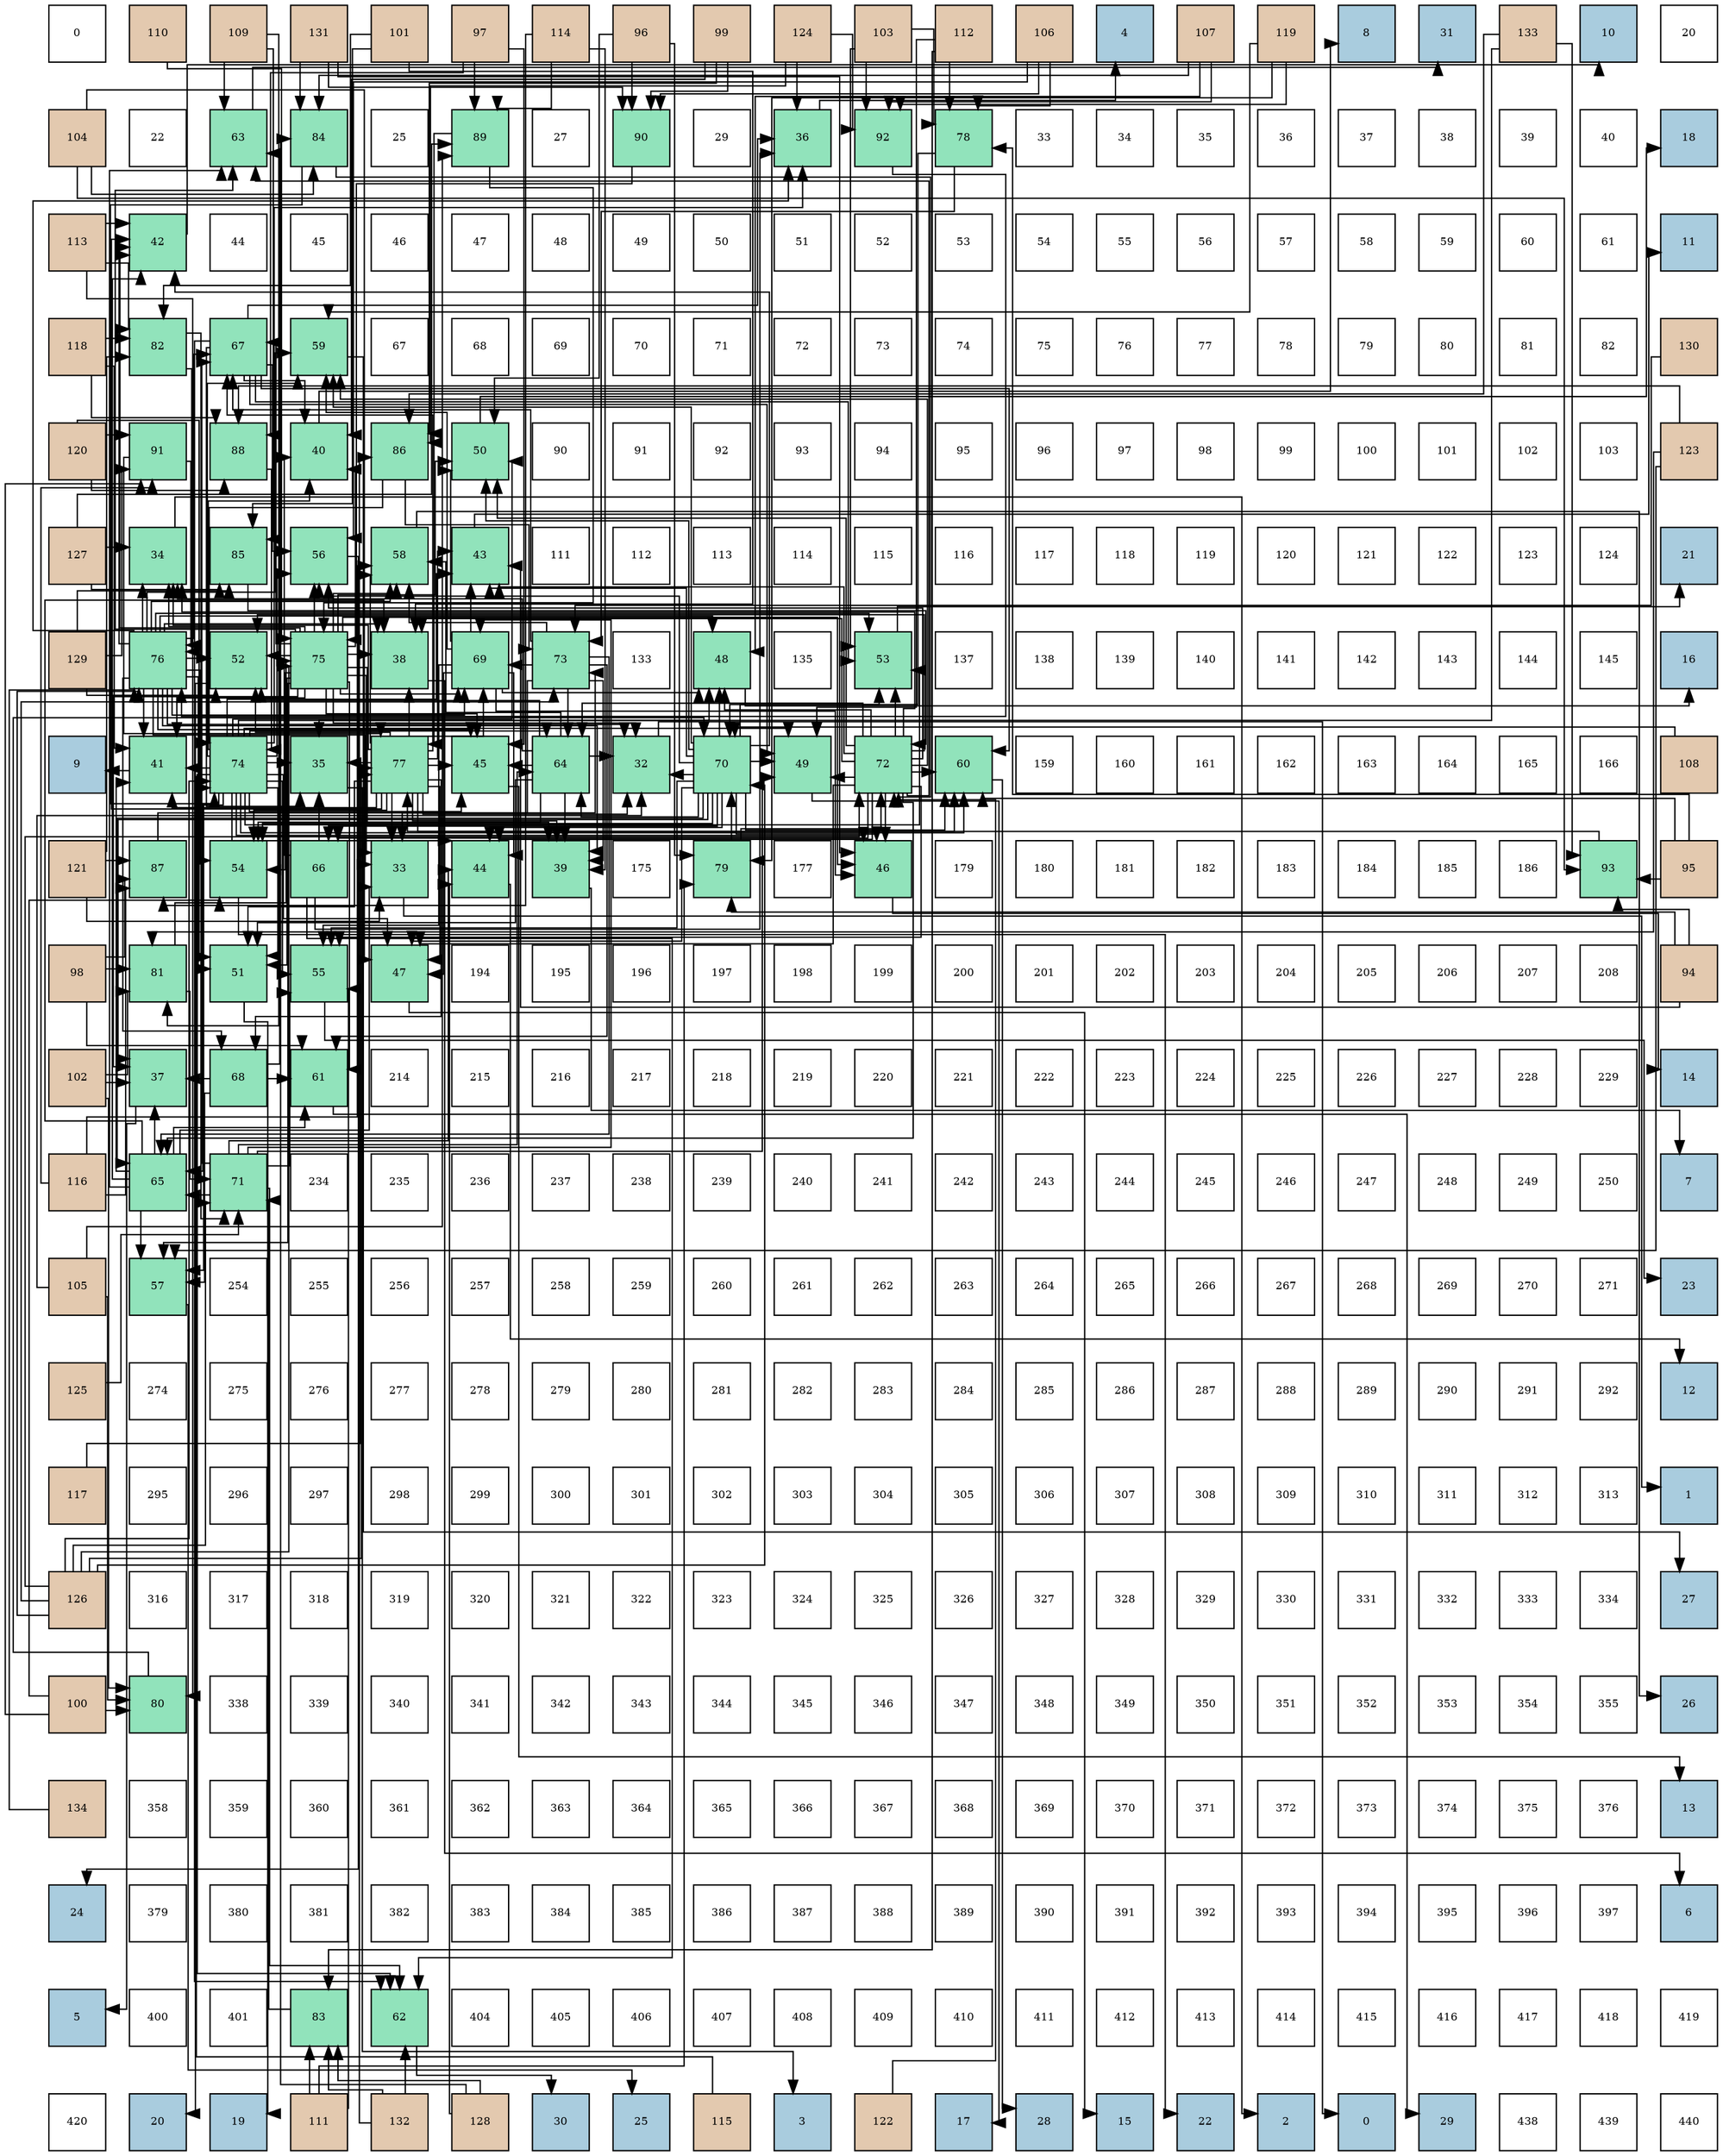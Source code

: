 digraph layout{
 rankdir=TB;
 splines=ortho;
 node [style=filled shape=square fixedsize=true width=0.6];
0[label="0", fontsize=8, fillcolor="#ffffff"];
1[label="110", fontsize=8, fillcolor="#e3c9af"];
2[label="109", fontsize=8, fillcolor="#e3c9af"];
3[label="131", fontsize=8, fillcolor="#e3c9af"];
4[label="101", fontsize=8, fillcolor="#e3c9af"];
5[label="97", fontsize=8, fillcolor="#e3c9af"];
6[label="114", fontsize=8, fillcolor="#e3c9af"];
7[label="96", fontsize=8, fillcolor="#e3c9af"];
8[label="99", fontsize=8, fillcolor="#e3c9af"];
9[label="124", fontsize=8, fillcolor="#e3c9af"];
10[label="103", fontsize=8, fillcolor="#e3c9af"];
11[label="112", fontsize=8, fillcolor="#e3c9af"];
12[label="106", fontsize=8, fillcolor="#e3c9af"];
13[label="4", fontsize=8, fillcolor="#a9ccde"];
14[label="107", fontsize=8, fillcolor="#e3c9af"];
15[label="119", fontsize=8, fillcolor="#e3c9af"];
16[label="8", fontsize=8, fillcolor="#a9ccde"];
17[label="31", fontsize=8, fillcolor="#a9ccde"];
18[label="133", fontsize=8, fillcolor="#e3c9af"];
19[label="10", fontsize=8, fillcolor="#a9ccde"];
20[label="20", fontsize=8, fillcolor="#ffffff"];
21[label="104", fontsize=8, fillcolor="#e3c9af"];
22[label="22", fontsize=8, fillcolor="#ffffff"];
23[label="63", fontsize=8, fillcolor="#91e3bb"];
24[label="84", fontsize=8, fillcolor="#91e3bb"];
25[label="25", fontsize=8, fillcolor="#ffffff"];
26[label="89", fontsize=8, fillcolor="#91e3bb"];
27[label="27", fontsize=8, fillcolor="#ffffff"];
28[label="90", fontsize=8, fillcolor="#91e3bb"];
29[label="29", fontsize=8, fillcolor="#ffffff"];
30[label="36", fontsize=8, fillcolor="#91e3bb"];
31[label="92", fontsize=8, fillcolor="#91e3bb"];
32[label="78", fontsize=8, fillcolor="#91e3bb"];
33[label="33", fontsize=8, fillcolor="#ffffff"];
34[label="34", fontsize=8, fillcolor="#ffffff"];
35[label="35", fontsize=8, fillcolor="#ffffff"];
36[label="36", fontsize=8, fillcolor="#ffffff"];
37[label="37", fontsize=8, fillcolor="#ffffff"];
38[label="38", fontsize=8, fillcolor="#ffffff"];
39[label="39", fontsize=8, fillcolor="#ffffff"];
40[label="40", fontsize=8, fillcolor="#ffffff"];
41[label="18", fontsize=8, fillcolor="#a9ccde"];
42[label="113", fontsize=8, fillcolor="#e3c9af"];
43[label="42", fontsize=8, fillcolor="#91e3bb"];
44[label="44", fontsize=8, fillcolor="#ffffff"];
45[label="45", fontsize=8, fillcolor="#ffffff"];
46[label="46", fontsize=8, fillcolor="#ffffff"];
47[label="47", fontsize=8, fillcolor="#ffffff"];
48[label="48", fontsize=8, fillcolor="#ffffff"];
49[label="49", fontsize=8, fillcolor="#ffffff"];
50[label="50", fontsize=8, fillcolor="#ffffff"];
51[label="51", fontsize=8, fillcolor="#ffffff"];
52[label="52", fontsize=8, fillcolor="#ffffff"];
53[label="53", fontsize=8, fillcolor="#ffffff"];
54[label="54", fontsize=8, fillcolor="#ffffff"];
55[label="55", fontsize=8, fillcolor="#ffffff"];
56[label="56", fontsize=8, fillcolor="#ffffff"];
57[label="57", fontsize=8, fillcolor="#ffffff"];
58[label="58", fontsize=8, fillcolor="#ffffff"];
59[label="59", fontsize=8, fillcolor="#ffffff"];
60[label="60", fontsize=8, fillcolor="#ffffff"];
61[label="61", fontsize=8, fillcolor="#ffffff"];
62[label="11", fontsize=8, fillcolor="#a9ccde"];
63[label="118", fontsize=8, fillcolor="#e3c9af"];
64[label="82", fontsize=8, fillcolor="#91e3bb"];
65[label="67", fontsize=8, fillcolor="#91e3bb"];
66[label="59", fontsize=8, fillcolor="#91e3bb"];
67[label="67", fontsize=8, fillcolor="#ffffff"];
68[label="68", fontsize=8, fillcolor="#ffffff"];
69[label="69", fontsize=8, fillcolor="#ffffff"];
70[label="70", fontsize=8, fillcolor="#ffffff"];
71[label="71", fontsize=8, fillcolor="#ffffff"];
72[label="72", fontsize=8, fillcolor="#ffffff"];
73[label="73", fontsize=8, fillcolor="#ffffff"];
74[label="74", fontsize=8, fillcolor="#ffffff"];
75[label="75", fontsize=8, fillcolor="#ffffff"];
76[label="76", fontsize=8, fillcolor="#ffffff"];
77[label="77", fontsize=8, fillcolor="#ffffff"];
78[label="78", fontsize=8, fillcolor="#ffffff"];
79[label="79", fontsize=8, fillcolor="#ffffff"];
80[label="80", fontsize=8, fillcolor="#ffffff"];
81[label="81", fontsize=8, fillcolor="#ffffff"];
82[label="82", fontsize=8, fillcolor="#ffffff"];
83[label="130", fontsize=8, fillcolor="#e3c9af"];
84[label="120", fontsize=8, fillcolor="#e3c9af"];
85[label="91", fontsize=8, fillcolor="#91e3bb"];
86[label="88", fontsize=8, fillcolor="#91e3bb"];
87[label="40", fontsize=8, fillcolor="#91e3bb"];
88[label="86", fontsize=8, fillcolor="#91e3bb"];
89[label="50", fontsize=8, fillcolor="#91e3bb"];
90[label="90", fontsize=8, fillcolor="#ffffff"];
91[label="91", fontsize=8, fillcolor="#ffffff"];
92[label="92", fontsize=8, fillcolor="#ffffff"];
93[label="93", fontsize=8, fillcolor="#ffffff"];
94[label="94", fontsize=8, fillcolor="#ffffff"];
95[label="95", fontsize=8, fillcolor="#ffffff"];
96[label="96", fontsize=8, fillcolor="#ffffff"];
97[label="97", fontsize=8, fillcolor="#ffffff"];
98[label="98", fontsize=8, fillcolor="#ffffff"];
99[label="99", fontsize=8, fillcolor="#ffffff"];
100[label="100", fontsize=8, fillcolor="#ffffff"];
101[label="101", fontsize=8, fillcolor="#ffffff"];
102[label="102", fontsize=8, fillcolor="#ffffff"];
103[label="103", fontsize=8, fillcolor="#ffffff"];
104[label="123", fontsize=8, fillcolor="#e3c9af"];
105[label="127", fontsize=8, fillcolor="#e3c9af"];
106[label="34", fontsize=8, fillcolor="#91e3bb"];
107[label="85", fontsize=8, fillcolor="#91e3bb"];
108[label="56", fontsize=8, fillcolor="#91e3bb"];
109[label="58", fontsize=8, fillcolor="#91e3bb"];
110[label="43", fontsize=8, fillcolor="#91e3bb"];
111[label="111", fontsize=8, fillcolor="#ffffff"];
112[label="112", fontsize=8, fillcolor="#ffffff"];
113[label="113", fontsize=8, fillcolor="#ffffff"];
114[label="114", fontsize=8, fillcolor="#ffffff"];
115[label="115", fontsize=8, fillcolor="#ffffff"];
116[label="116", fontsize=8, fillcolor="#ffffff"];
117[label="117", fontsize=8, fillcolor="#ffffff"];
118[label="118", fontsize=8, fillcolor="#ffffff"];
119[label="119", fontsize=8, fillcolor="#ffffff"];
120[label="120", fontsize=8, fillcolor="#ffffff"];
121[label="121", fontsize=8, fillcolor="#ffffff"];
122[label="122", fontsize=8, fillcolor="#ffffff"];
123[label="123", fontsize=8, fillcolor="#ffffff"];
124[label="124", fontsize=8, fillcolor="#ffffff"];
125[label="21", fontsize=8, fillcolor="#a9ccde"];
126[label="129", fontsize=8, fillcolor="#e3c9af"];
127[label="76", fontsize=8, fillcolor="#91e3bb"];
128[label="52", fontsize=8, fillcolor="#91e3bb"];
129[label="75", fontsize=8, fillcolor="#91e3bb"];
130[label="38", fontsize=8, fillcolor="#91e3bb"];
131[label="69", fontsize=8, fillcolor="#91e3bb"];
132[label="73", fontsize=8, fillcolor="#91e3bb"];
133[label="133", fontsize=8, fillcolor="#ffffff"];
134[label="48", fontsize=8, fillcolor="#91e3bb"];
135[label="135", fontsize=8, fillcolor="#ffffff"];
136[label="53", fontsize=8, fillcolor="#91e3bb"];
137[label="137", fontsize=8, fillcolor="#ffffff"];
138[label="138", fontsize=8, fillcolor="#ffffff"];
139[label="139", fontsize=8, fillcolor="#ffffff"];
140[label="140", fontsize=8, fillcolor="#ffffff"];
141[label="141", fontsize=8, fillcolor="#ffffff"];
142[label="142", fontsize=8, fillcolor="#ffffff"];
143[label="143", fontsize=8, fillcolor="#ffffff"];
144[label="144", fontsize=8, fillcolor="#ffffff"];
145[label="145", fontsize=8, fillcolor="#ffffff"];
146[label="16", fontsize=8, fillcolor="#a9ccde"];
147[label="9", fontsize=8, fillcolor="#a9ccde"];
148[label="41", fontsize=8, fillcolor="#91e3bb"];
149[label="74", fontsize=8, fillcolor="#91e3bb"];
150[label="35", fontsize=8, fillcolor="#91e3bb"];
151[label="77", fontsize=8, fillcolor="#91e3bb"];
152[label="45", fontsize=8, fillcolor="#91e3bb"];
153[label="64", fontsize=8, fillcolor="#91e3bb"];
154[label="32", fontsize=8, fillcolor="#91e3bb"];
155[label="70", fontsize=8, fillcolor="#91e3bb"];
156[label="49", fontsize=8, fillcolor="#91e3bb"];
157[label="72", fontsize=8, fillcolor="#91e3bb"];
158[label="60", fontsize=8, fillcolor="#91e3bb"];
159[label="159", fontsize=8, fillcolor="#ffffff"];
160[label="160", fontsize=8, fillcolor="#ffffff"];
161[label="161", fontsize=8, fillcolor="#ffffff"];
162[label="162", fontsize=8, fillcolor="#ffffff"];
163[label="163", fontsize=8, fillcolor="#ffffff"];
164[label="164", fontsize=8, fillcolor="#ffffff"];
165[label="165", fontsize=8, fillcolor="#ffffff"];
166[label="166", fontsize=8, fillcolor="#ffffff"];
167[label="108", fontsize=8, fillcolor="#e3c9af"];
168[label="121", fontsize=8, fillcolor="#e3c9af"];
169[label="87", fontsize=8, fillcolor="#91e3bb"];
170[label="54", fontsize=8, fillcolor="#91e3bb"];
171[label="66", fontsize=8, fillcolor="#91e3bb"];
172[label="33", fontsize=8, fillcolor="#91e3bb"];
173[label="44", fontsize=8, fillcolor="#91e3bb"];
174[label="39", fontsize=8, fillcolor="#91e3bb"];
175[label="175", fontsize=8, fillcolor="#ffffff"];
176[label="79", fontsize=8, fillcolor="#91e3bb"];
177[label="177", fontsize=8, fillcolor="#ffffff"];
178[label="46", fontsize=8, fillcolor="#91e3bb"];
179[label="179", fontsize=8, fillcolor="#ffffff"];
180[label="180", fontsize=8, fillcolor="#ffffff"];
181[label="181", fontsize=8, fillcolor="#ffffff"];
182[label="182", fontsize=8, fillcolor="#ffffff"];
183[label="183", fontsize=8, fillcolor="#ffffff"];
184[label="184", fontsize=8, fillcolor="#ffffff"];
185[label="185", fontsize=8, fillcolor="#ffffff"];
186[label="186", fontsize=8, fillcolor="#ffffff"];
187[label="93", fontsize=8, fillcolor="#91e3bb"];
188[label="95", fontsize=8, fillcolor="#e3c9af"];
189[label="98", fontsize=8, fillcolor="#e3c9af"];
190[label="81", fontsize=8, fillcolor="#91e3bb"];
191[label="51", fontsize=8, fillcolor="#91e3bb"];
192[label="55", fontsize=8, fillcolor="#91e3bb"];
193[label="47", fontsize=8, fillcolor="#91e3bb"];
194[label="194", fontsize=8, fillcolor="#ffffff"];
195[label="195", fontsize=8, fillcolor="#ffffff"];
196[label="196", fontsize=8, fillcolor="#ffffff"];
197[label="197", fontsize=8, fillcolor="#ffffff"];
198[label="198", fontsize=8, fillcolor="#ffffff"];
199[label="199", fontsize=8, fillcolor="#ffffff"];
200[label="200", fontsize=8, fillcolor="#ffffff"];
201[label="201", fontsize=8, fillcolor="#ffffff"];
202[label="202", fontsize=8, fillcolor="#ffffff"];
203[label="203", fontsize=8, fillcolor="#ffffff"];
204[label="204", fontsize=8, fillcolor="#ffffff"];
205[label="205", fontsize=8, fillcolor="#ffffff"];
206[label="206", fontsize=8, fillcolor="#ffffff"];
207[label="207", fontsize=8, fillcolor="#ffffff"];
208[label="208", fontsize=8, fillcolor="#ffffff"];
209[label="94", fontsize=8, fillcolor="#e3c9af"];
210[label="102", fontsize=8, fillcolor="#e3c9af"];
211[label="37", fontsize=8, fillcolor="#91e3bb"];
212[label="68", fontsize=8, fillcolor="#91e3bb"];
213[label="61", fontsize=8, fillcolor="#91e3bb"];
214[label="214", fontsize=8, fillcolor="#ffffff"];
215[label="215", fontsize=8, fillcolor="#ffffff"];
216[label="216", fontsize=8, fillcolor="#ffffff"];
217[label="217", fontsize=8, fillcolor="#ffffff"];
218[label="218", fontsize=8, fillcolor="#ffffff"];
219[label="219", fontsize=8, fillcolor="#ffffff"];
220[label="220", fontsize=8, fillcolor="#ffffff"];
221[label="221", fontsize=8, fillcolor="#ffffff"];
222[label="222", fontsize=8, fillcolor="#ffffff"];
223[label="223", fontsize=8, fillcolor="#ffffff"];
224[label="224", fontsize=8, fillcolor="#ffffff"];
225[label="225", fontsize=8, fillcolor="#ffffff"];
226[label="226", fontsize=8, fillcolor="#ffffff"];
227[label="227", fontsize=8, fillcolor="#ffffff"];
228[label="228", fontsize=8, fillcolor="#ffffff"];
229[label="229", fontsize=8, fillcolor="#ffffff"];
230[label="14", fontsize=8, fillcolor="#a9ccde"];
231[label="116", fontsize=8, fillcolor="#e3c9af"];
232[label="65", fontsize=8, fillcolor="#91e3bb"];
233[label="71", fontsize=8, fillcolor="#91e3bb"];
234[label="234", fontsize=8, fillcolor="#ffffff"];
235[label="235", fontsize=8, fillcolor="#ffffff"];
236[label="236", fontsize=8, fillcolor="#ffffff"];
237[label="237", fontsize=8, fillcolor="#ffffff"];
238[label="238", fontsize=8, fillcolor="#ffffff"];
239[label="239", fontsize=8, fillcolor="#ffffff"];
240[label="240", fontsize=8, fillcolor="#ffffff"];
241[label="241", fontsize=8, fillcolor="#ffffff"];
242[label="242", fontsize=8, fillcolor="#ffffff"];
243[label="243", fontsize=8, fillcolor="#ffffff"];
244[label="244", fontsize=8, fillcolor="#ffffff"];
245[label="245", fontsize=8, fillcolor="#ffffff"];
246[label="246", fontsize=8, fillcolor="#ffffff"];
247[label="247", fontsize=8, fillcolor="#ffffff"];
248[label="248", fontsize=8, fillcolor="#ffffff"];
249[label="249", fontsize=8, fillcolor="#ffffff"];
250[label="250", fontsize=8, fillcolor="#ffffff"];
251[label="7", fontsize=8, fillcolor="#a9ccde"];
252[label="105", fontsize=8, fillcolor="#e3c9af"];
253[label="57", fontsize=8, fillcolor="#91e3bb"];
254[label="254", fontsize=8, fillcolor="#ffffff"];
255[label="255", fontsize=8, fillcolor="#ffffff"];
256[label="256", fontsize=8, fillcolor="#ffffff"];
257[label="257", fontsize=8, fillcolor="#ffffff"];
258[label="258", fontsize=8, fillcolor="#ffffff"];
259[label="259", fontsize=8, fillcolor="#ffffff"];
260[label="260", fontsize=8, fillcolor="#ffffff"];
261[label="261", fontsize=8, fillcolor="#ffffff"];
262[label="262", fontsize=8, fillcolor="#ffffff"];
263[label="263", fontsize=8, fillcolor="#ffffff"];
264[label="264", fontsize=8, fillcolor="#ffffff"];
265[label="265", fontsize=8, fillcolor="#ffffff"];
266[label="266", fontsize=8, fillcolor="#ffffff"];
267[label="267", fontsize=8, fillcolor="#ffffff"];
268[label="268", fontsize=8, fillcolor="#ffffff"];
269[label="269", fontsize=8, fillcolor="#ffffff"];
270[label="270", fontsize=8, fillcolor="#ffffff"];
271[label="271", fontsize=8, fillcolor="#ffffff"];
272[label="23", fontsize=8, fillcolor="#a9ccde"];
273[label="125", fontsize=8, fillcolor="#e3c9af"];
274[label="274", fontsize=8, fillcolor="#ffffff"];
275[label="275", fontsize=8, fillcolor="#ffffff"];
276[label="276", fontsize=8, fillcolor="#ffffff"];
277[label="277", fontsize=8, fillcolor="#ffffff"];
278[label="278", fontsize=8, fillcolor="#ffffff"];
279[label="279", fontsize=8, fillcolor="#ffffff"];
280[label="280", fontsize=8, fillcolor="#ffffff"];
281[label="281", fontsize=8, fillcolor="#ffffff"];
282[label="282", fontsize=8, fillcolor="#ffffff"];
283[label="283", fontsize=8, fillcolor="#ffffff"];
284[label="284", fontsize=8, fillcolor="#ffffff"];
285[label="285", fontsize=8, fillcolor="#ffffff"];
286[label="286", fontsize=8, fillcolor="#ffffff"];
287[label="287", fontsize=8, fillcolor="#ffffff"];
288[label="288", fontsize=8, fillcolor="#ffffff"];
289[label="289", fontsize=8, fillcolor="#ffffff"];
290[label="290", fontsize=8, fillcolor="#ffffff"];
291[label="291", fontsize=8, fillcolor="#ffffff"];
292[label="292", fontsize=8, fillcolor="#ffffff"];
293[label="12", fontsize=8, fillcolor="#a9ccde"];
294[label="117", fontsize=8, fillcolor="#e3c9af"];
295[label="295", fontsize=8, fillcolor="#ffffff"];
296[label="296", fontsize=8, fillcolor="#ffffff"];
297[label="297", fontsize=8, fillcolor="#ffffff"];
298[label="298", fontsize=8, fillcolor="#ffffff"];
299[label="299", fontsize=8, fillcolor="#ffffff"];
300[label="300", fontsize=8, fillcolor="#ffffff"];
301[label="301", fontsize=8, fillcolor="#ffffff"];
302[label="302", fontsize=8, fillcolor="#ffffff"];
303[label="303", fontsize=8, fillcolor="#ffffff"];
304[label="304", fontsize=8, fillcolor="#ffffff"];
305[label="305", fontsize=8, fillcolor="#ffffff"];
306[label="306", fontsize=8, fillcolor="#ffffff"];
307[label="307", fontsize=8, fillcolor="#ffffff"];
308[label="308", fontsize=8, fillcolor="#ffffff"];
309[label="309", fontsize=8, fillcolor="#ffffff"];
310[label="310", fontsize=8, fillcolor="#ffffff"];
311[label="311", fontsize=8, fillcolor="#ffffff"];
312[label="312", fontsize=8, fillcolor="#ffffff"];
313[label="313", fontsize=8, fillcolor="#ffffff"];
314[label="1", fontsize=8, fillcolor="#a9ccde"];
315[label="126", fontsize=8, fillcolor="#e3c9af"];
316[label="316", fontsize=8, fillcolor="#ffffff"];
317[label="317", fontsize=8, fillcolor="#ffffff"];
318[label="318", fontsize=8, fillcolor="#ffffff"];
319[label="319", fontsize=8, fillcolor="#ffffff"];
320[label="320", fontsize=8, fillcolor="#ffffff"];
321[label="321", fontsize=8, fillcolor="#ffffff"];
322[label="322", fontsize=8, fillcolor="#ffffff"];
323[label="323", fontsize=8, fillcolor="#ffffff"];
324[label="324", fontsize=8, fillcolor="#ffffff"];
325[label="325", fontsize=8, fillcolor="#ffffff"];
326[label="326", fontsize=8, fillcolor="#ffffff"];
327[label="327", fontsize=8, fillcolor="#ffffff"];
328[label="328", fontsize=8, fillcolor="#ffffff"];
329[label="329", fontsize=8, fillcolor="#ffffff"];
330[label="330", fontsize=8, fillcolor="#ffffff"];
331[label="331", fontsize=8, fillcolor="#ffffff"];
332[label="332", fontsize=8, fillcolor="#ffffff"];
333[label="333", fontsize=8, fillcolor="#ffffff"];
334[label="334", fontsize=8, fillcolor="#ffffff"];
335[label="27", fontsize=8, fillcolor="#a9ccde"];
336[label="100", fontsize=8, fillcolor="#e3c9af"];
337[label="80", fontsize=8, fillcolor="#91e3bb"];
338[label="338", fontsize=8, fillcolor="#ffffff"];
339[label="339", fontsize=8, fillcolor="#ffffff"];
340[label="340", fontsize=8, fillcolor="#ffffff"];
341[label="341", fontsize=8, fillcolor="#ffffff"];
342[label="342", fontsize=8, fillcolor="#ffffff"];
343[label="343", fontsize=8, fillcolor="#ffffff"];
344[label="344", fontsize=8, fillcolor="#ffffff"];
345[label="345", fontsize=8, fillcolor="#ffffff"];
346[label="346", fontsize=8, fillcolor="#ffffff"];
347[label="347", fontsize=8, fillcolor="#ffffff"];
348[label="348", fontsize=8, fillcolor="#ffffff"];
349[label="349", fontsize=8, fillcolor="#ffffff"];
350[label="350", fontsize=8, fillcolor="#ffffff"];
351[label="351", fontsize=8, fillcolor="#ffffff"];
352[label="352", fontsize=8, fillcolor="#ffffff"];
353[label="353", fontsize=8, fillcolor="#ffffff"];
354[label="354", fontsize=8, fillcolor="#ffffff"];
355[label="355", fontsize=8, fillcolor="#ffffff"];
356[label="26", fontsize=8, fillcolor="#a9ccde"];
357[label="134", fontsize=8, fillcolor="#e3c9af"];
358[label="358", fontsize=8, fillcolor="#ffffff"];
359[label="359", fontsize=8, fillcolor="#ffffff"];
360[label="360", fontsize=8, fillcolor="#ffffff"];
361[label="361", fontsize=8, fillcolor="#ffffff"];
362[label="362", fontsize=8, fillcolor="#ffffff"];
363[label="363", fontsize=8, fillcolor="#ffffff"];
364[label="364", fontsize=8, fillcolor="#ffffff"];
365[label="365", fontsize=8, fillcolor="#ffffff"];
366[label="366", fontsize=8, fillcolor="#ffffff"];
367[label="367", fontsize=8, fillcolor="#ffffff"];
368[label="368", fontsize=8, fillcolor="#ffffff"];
369[label="369", fontsize=8, fillcolor="#ffffff"];
370[label="370", fontsize=8, fillcolor="#ffffff"];
371[label="371", fontsize=8, fillcolor="#ffffff"];
372[label="372", fontsize=8, fillcolor="#ffffff"];
373[label="373", fontsize=8, fillcolor="#ffffff"];
374[label="374", fontsize=8, fillcolor="#ffffff"];
375[label="375", fontsize=8, fillcolor="#ffffff"];
376[label="376", fontsize=8, fillcolor="#ffffff"];
377[label="13", fontsize=8, fillcolor="#a9ccde"];
378[label="24", fontsize=8, fillcolor="#a9ccde"];
379[label="379", fontsize=8, fillcolor="#ffffff"];
380[label="380", fontsize=8, fillcolor="#ffffff"];
381[label="381", fontsize=8, fillcolor="#ffffff"];
382[label="382", fontsize=8, fillcolor="#ffffff"];
383[label="383", fontsize=8, fillcolor="#ffffff"];
384[label="384", fontsize=8, fillcolor="#ffffff"];
385[label="385", fontsize=8, fillcolor="#ffffff"];
386[label="386", fontsize=8, fillcolor="#ffffff"];
387[label="387", fontsize=8, fillcolor="#ffffff"];
388[label="388", fontsize=8, fillcolor="#ffffff"];
389[label="389", fontsize=8, fillcolor="#ffffff"];
390[label="390", fontsize=8, fillcolor="#ffffff"];
391[label="391", fontsize=8, fillcolor="#ffffff"];
392[label="392", fontsize=8, fillcolor="#ffffff"];
393[label="393", fontsize=8, fillcolor="#ffffff"];
394[label="394", fontsize=8, fillcolor="#ffffff"];
395[label="395", fontsize=8, fillcolor="#ffffff"];
396[label="396", fontsize=8, fillcolor="#ffffff"];
397[label="397", fontsize=8, fillcolor="#ffffff"];
398[label="6", fontsize=8, fillcolor="#a9ccde"];
399[label="5", fontsize=8, fillcolor="#a9ccde"];
400[label="400", fontsize=8, fillcolor="#ffffff"];
401[label="401", fontsize=8, fillcolor="#ffffff"];
402[label="83", fontsize=8, fillcolor="#91e3bb"];
403[label="62", fontsize=8, fillcolor="#91e3bb"];
404[label="404", fontsize=8, fillcolor="#ffffff"];
405[label="405", fontsize=8, fillcolor="#ffffff"];
406[label="406", fontsize=8, fillcolor="#ffffff"];
407[label="407", fontsize=8, fillcolor="#ffffff"];
408[label="408", fontsize=8, fillcolor="#ffffff"];
409[label="409", fontsize=8, fillcolor="#ffffff"];
410[label="410", fontsize=8, fillcolor="#ffffff"];
411[label="411", fontsize=8, fillcolor="#ffffff"];
412[label="412", fontsize=8, fillcolor="#ffffff"];
413[label="413", fontsize=8, fillcolor="#ffffff"];
414[label="414", fontsize=8, fillcolor="#ffffff"];
415[label="415", fontsize=8, fillcolor="#ffffff"];
416[label="416", fontsize=8, fillcolor="#ffffff"];
417[label="417", fontsize=8, fillcolor="#ffffff"];
418[label="418", fontsize=8, fillcolor="#ffffff"];
419[label="419", fontsize=8, fillcolor="#ffffff"];
420[label="420", fontsize=8, fillcolor="#ffffff"];
421[label="20", fontsize=8, fillcolor="#a9ccde"];
422[label="19", fontsize=8, fillcolor="#a9ccde"];
423[label="111", fontsize=8, fillcolor="#e3c9af"];
424[label="132", fontsize=8, fillcolor="#e3c9af"];
425[label="128", fontsize=8, fillcolor="#e3c9af"];
426[label="30", fontsize=8, fillcolor="#a9ccde"];
427[label="25", fontsize=8, fillcolor="#a9ccde"];
428[label="115", fontsize=8, fillcolor="#e3c9af"];
429[label="3", fontsize=8, fillcolor="#a9ccde"];
430[label="122", fontsize=8, fillcolor="#e3c9af"];
431[label="17", fontsize=8, fillcolor="#a9ccde"];
432[label="28", fontsize=8, fillcolor="#a9ccde"];
433[label="15", fontsize=8, fillcolor="#a9ccde"];
434[label="22", fontsize=8, fillcolor="#a9ccde"];
435[label="2", fontsize=8, fillcolor="#a9ccde"];
436[label="0", fontsize=8, fillcolor="#a9ccde"];
437[label="29", fontsize=8, fillcolor="#a9ccde"];
438[label="438", fontsize=8, fillcolor="#ffffff"];
439[label="439", fontsize=8, fillcolor="#ffffff"];
440[label="440", fontsize=8, fillcolor="#ffffff"];
edge [constraint=false, style=vis];154 -> 436;
172 -> 314;
106 -> 435;
150 -> 429;
30 -> 13;
211 -> 399;
130 -> 398;
174 -> 251;
87 -> 16;
148 -> 147;
43 -> 19;
110 -> 62;
173 -> 293;
152 -> 377;
178 -> 230;
193 -> 433;
134 -> 146;
156 -> 431;
89 -> 41;
191 -> 422;
128 -> 421;
136 -> 125;
170 -> 434;
192 -> 272;
108 -> 378;
253 -> 427;
109 -> 356;
66 -> 335;
158 -> 432;
213 -> 437;
403 -> 426;
23 -> 17;
153 -> 154;
153 -> 106;
153 -> 174;
153 -> 152;
153 -> 191;
153 -> 128;
153 -> 170;
153 -> 109;
232 -> 172;
232 -> 211;
232 -> 130;
232 -> 148;
232 -> 43;
232 -> 253;
232 -> 213;
232 -> 23;
171 -> 150;
171 -> 30;
171 -> 87;
171 -> 403;
65 -> 150;
65 -> 30;
65 -> 87;
65 -> 156;
65 -> 136;
65 -> 108;
65 -> 158;
65 -> 403;
212 -> 211;
212 -> 253;
212 -> 213;
212 -> 23;
131 -> 110;
131 -> 173;
131 -> 178;
131 -> 193;
131 -> 134;
131 -> 89;
131 -> 192;
131 -> 66;
155 -> 154;
155 -> 211;
155 -> 43;
155 -> 110;
155 -> 173;
155 -> 178;
155 -> 193;
155 -> 134;
155 -> 156;
155 -> 89;
155 -> 136;
155 -> 170;
155 -> 192;
155 -> 108;
155 -> 66;
155 -> 158;
155 -> 153;
155 -> 232;
155 -> 171;
233 -> 173;
233 -> 156;
233 -> 192;
233 -> 403;
233 -> 153;
233 -> 232;
233 -> 65;
233 -> 131;
157 -> 106;
157 -> 130;
157 -> 110;
157 -> 173;
157 -> 178;
157 -> 193;
157 -> 134;
157 -> 156;
157 -> 89;
157 -> 128;
157 -> 136;
157 -> 192;
157 -> 108;
157 -> 66;
157 -> 158;
157 -> 23;
157 -> 153;
157 -> 232;
157 -> 171;
132 -> 172;
132 -> 174;
132 -> 109;
132 -> 213;
132 -> 153;
132 -> 232;
132 -> 65;
132 -> 131;
149 -> 150;
149 -> 30;
149 -> 87;
149 -> 148;
149 -> 110;
149 -> 173;
149 -> 152;
149 -> 178;
149 -> 193;
149 -> 134;
149 -> 156;
149 -> 89;
149 -> 191;
149 -> 136;
149 -> 192;
149 -> 108;
149 -> 253;
149 -> 66;
149 -> 158;
149 -> 403;
149 -> 153;
149 -> 232;
129 -> 154;
129 -> 172;
129 -> 106;
129 -> 211;
129 -> 130;
129 -> 174;
129 -> 87;
129 -> 148;
129 -> 43;
129 -> 152;
129 -> 178;
129 -> 89;
129 -> 191;
129 -> 128;
129 -> 170;
129 -> 108;
129 -> 253;
129 -> 109;
129 -> 213;
129 -> 23;
129 -> 65;
129 -> 131;
127 -> 154;
127 -> 172;
127 -> 106;
127 -> 30;
127 -> 130;
127 -> 174;
127 -> 148;
127 -> 43;
127 -> 152;
127 -> 134;
127 -> 191;
127 -> 128;
127 -> 136;
127 -> 170;
127 -> 109;
127 -> 66;
127 -> 65;
127 -> 212;
127 -> 131;
151 -> 154;
151 -> 172;
151 -> 106;
151 -> 150;
151 -> 130;
151 -> 174;
151 -> 148;
151 -> 43;
151 -> 110;
151 -> 152;
151 -> 193;
151 -> 191;
151 -> 128;
151 -> 170;
151 -> 109;
151 -> 158;
151 -> 65;
151 -> 212;
151 -> 131;
32 -> 155;
32 -> 132;
176 -> 155;
176 -> 157;
337 -> 155;
190 -> 233;
190 -> 129;
64 -> 233;
64 -> 127;
402 -> 233;
24 -> 157;
24 -> 149;
107 -> 157;
88 -> 132;
88 -> 149;
169 -> 132;
86 -> 149;
26 -> 129;
26 -> 151;
28 -> 129;
85 -> 127;
85 -> 151;
31 -> 127;
187 -> 151;
209 -> 110;
209 -> 176;
209 -> 187;
188 -> 158;
188 -> 32;
188 -> 187;
7 -> 89;
7 -> 176;
7 -> 28;
5 -> 152;
5 -> 86;
5 -> 26;
189 -> 213;
189 -> 190;
189 -> 169;
8 -> 87;
8 -> 88;
8 -> 28;
336 -> 170;
336 -> 337;
336 -> 85;
4 -> 130;
4 -> 64;
4 -> 107;
210 -> 211;
210 -> 337;
210 -> 190;
10 -> 136;
10 -> 32;
10 -> 31;
21 -> 193;
21 -> 24;
21 -> 187;
252 -> 154;
252 -> 337;
252 -> 26;
12 -> 108;
12 -> 32;
12 -> 28;
14 -> 134;
14 -> 24;
14 -> 31;
167 -> 155;
2 -> 23;
2 -> 190;
2 -> 107;
1 -> 129;
423 -> 192;
423 -> 176;
423 -> 402;
11 -> 156;
11 -> 32;
11 -> 402;
42 -> 43;
42 -> 337;
42 -> 64;
6 -> 174;
6 -> 169;
6 -> 26;
428 -> 149;
231 -> 109;
231 -> 169;
231 -> 85;
294 -> 151;
63 -> 148;
63 -> 64;
63 -> 86;
15 -> 66;
15 -> 176;
15 -> 31;
84 -> 191;
84 -> 86;
84 -> 85;
168 -> 172;
168 -> 64;
168 -> 169;
430 -> 157;
104 -> 253;
104 -> 190;
104 -> 86;
9 -> 30;
9 -> 88;
9 -> 31;
273 -> 233;
315 -> 155;
315 -> 233;
315 -> 157;
315 -> 132;
315 -> 149;
315 -> 129;
315 -> 127;
315 -> 151;
105 -> 106;
105 -> 107;
105 -> 26;
425 -> 173;
425 -> 402;
425 -> 24;
126 -> 128;
126 -> 107;
126 -> 85;
83 -> 132;
3 -> 178;
3 -> 24;
3 -> 28;
424 -> 403;
424 -> 402;
424 -> 88;
18 -> 150;
18 -> 88;
18 -> 187;
357 -> 127;
edge [constraint=true, style=invis];
0 -> 21 -> 42 -> 63 -> 84 -> 105 -> 126 -> 147 -> 168 -> 189 -> 210 -> 231 -> 252 -> 273 -> 294 -> 315 -> 336 -> 357 -> 378 -> 399 -> 420;
1 -> 22 -> 43 -> 64 -> 85 -> 106 -> 127 -> 148 -> 169 -> 190 -> 211 -> 232 -> 253 -> 274 -> 295 -> 316 -> 337 -> 358 -> 379 -> 400 -> 421;
2 -> 23 -> 44 -> 65 -> 86 -> 107 -> 128 -> 149 -> 170 -> 191 -> 212 -> 233 -> 254 -> 275 -> 296 -> 317 -> 338 -> 359 -> 380 -> 401 -> 422;
3 -> 24 -> 45 -> 66 -> 87 -> 108 -> 129 -> 150 -> 171 -> 192 -> 213 -> 234 -> 255 -> 276 -> 297 -> 318 -> 339 -> 360 -> 381 -> 402 -> 423;
4 -> 25 -> 46 -> 67 -> 88 -> 109 -> 130 -> 151 -> 172 -> 193 -> 214 -> 235 -> 256 -> 277 -> 298 -> 319 -> 340 -> 361 -> 382 -> 403 -> 424;
5 -> 26 -> 47 -> 68 -> 89 -> 110 -> 131 -> 152 -> 173 -> 194 -> 215 -> 236 -> 257 -> 278 -> 299 -> 320 -> 341 -> 362 -> 383 -> 404 -> 425;
6 -> 27 -> 48 -> 69 -> 90 -> 111 -> 132 -> 153 -> 174 -> 195 -> 216 -> 237 -> 258 -> 279 -> 300 -> 321 -> 342 -> 363 -> 384 -> 405 -> 426;
7 -> 28 -> 49 -> 70 -> 91 -> 112 -> 133 -> 154 -> 175 -> 196 -> 217 -> 238 -> 259 -> 280 -> 301 -> 322 -> 343 -> 364 -> 385 -> 406 -> 427;
8 -> 29 -> 50 -> 71 -> 92 -> 113 -> 134 -> 155 -> 176 -> 197 -> 218 -> 239 -> 260 -> 281 -> 302 -> 323 -> 344 -> 365 -> 386 -> 407 -> 428;
9 -> 30 -> 51 -> 72 -> 93 -> 114 -> 135 -> 156 -> 177 -> 198 -> 219 -> 240 -> 261 -> 282 -> 303 -> 324 -> 345 -> 366 -> 387 -> 408 -> 429;
10 -> 31 -> 52 -> 73 -> 94 -> 115 -> 136 -> 157 -> 178 -> 199 -> 220 -> 241 -> 262 -> 283 -> 304 -> 325 -> 346 -> 367 -> 388 -> 409 -> 430;
11 -> 32 -> 53 -> 74 -> 95 -> 116 -> 137 -> 158 -> 179 -> 200 -> 221 -> 242 -> 263 -> 284 -> 305 -> 326 -> 347 -> 368 -> 389 -> 410 -> 431;
12 -> 33 -> 54 -> 75 -> 96 -> 117 -> 138 -> 159 -> 180 -> 201 -> 222 -> 243 -> 264 -> 285 -> 306 -> 327 -> 348 -> 369 -> 390 -> 411 -> 432;
13 -> 34 -> 55 -> 76 -> 97 -> 118 -> 139 -> 160 -> 181 -> 202 -> 223 -> 244 -> 265 -> 286 -> 307 -> 328 -> 349 -> 370 -> 391 -> 412 -> 433;
14 -> 35 -> 56 -> 77 -> 98 -> 119 -> 140 -> 161 -> 182 -> 203 -> 224 -> 245 -> 266 -> 287 -> 308 -> 329 -> 350 -> 371 -> 392 -> 413 -> 434;
15 -> 36 -> 57 -> 78 -> 99 -> 120 -> 141 -> 162 -> 183 -> 204 -> 225 -> 246 -> 267 -> 288 -> 309 -> 330 -> 351 -> 372 -> 393 -> 414 -> 435;
16 -> 37 -> 58 -> 79 -> 100 -> 121 -> 142 -> 163 -> 184 -> 205 -> 226 -> 247 -> 268 -> 289 -> 310 -> 331 -> 352 -> 373 -> 394 -> 415 -> 436;
17 -> 38 -> 59 -> 80 -> 101 -> 122 -> 143 -> 164 -> 185 -> 206 -> 227 -> 248 -> 269 -> 290 -> 311 -> 332 -> 353 -> 374 -> 395 -> 416 -> 437;
18 -> 39 -> 60 -> 81 -> 102 -> 123 -> 144 -> 165 -> 186 -> 207 -> 228 -> 249 -> 270 -> 291 -> 312 -> 333 -> 354 -> 375 -> 396 -> 417 -> 438;
19 -> 40 -> 61 -> 82 -> 103 -> 124 -> 145 -> 166 -> 187 -> 208 -> 229 -> 250 -> 271 -> 292 -> 313 -> 334 -> 355 -> 376 -> 397 -> 418 -> 439;
20 -> 41 -> 62 -> 83 -> 104 -> 125 -> 146 -> 167 -> 188 -> 209 -> 230 -> 251 -> 272 -> 293 -> 314 -> 335 -> 356 -> 377 -> 398 -> 419 -> 440;
rank = same {0 -> 1 -> 2 -> 3 -> 4 -> 5 -> 6 -> 7 -> 8 -> 9 -> 10 -> 11 -> 12 -> 13 -> 14 -> 15 -> 16 -> 17 -> 18 -> 19 -> 20};
rank = same {21 -> 22 -> 23 -> 24 -> 25 -> 26 -> 27 -> 28 -> 29 -> 30 -> 31 -> 32 -> 33 -> 34 -> 35 -> 36 -> 37 -> 38 -> 39 -> 40 -> 41};
rank = same {42 -> 43 -> 44 -> 45 -> 46 -> 47 -> 48 -> 49 -> 50 -> 51 -> 52 -> 53 -> 54 -> 55 -> 56 -> 57 -> 58 -> 59 -> 60 -> 61 -> 62};
rank = same {63 -> 64 -> 65 -> 66 -> 67 -> 68 -> 69 -> 70 -> 71 -> 72 -> 73 -> 74 -> 75 -> 76 -> 77 -> 78 -> 79 -> 80 -> 81 -> 82 -> 83};
rank = same {84 -> 85 -> 86 -> 87 -> 88 -> 89 -> 90 -> 91 -> 92 -> 93 -> 94 -> 95 -> 96 -> 97 -> 98 -> 99 -> 100 -> 101 -> 102 -> 103 -> 104};
rank = same {105 -> 106 -> 107 -> 108 -> 109 -> 110 -> 111 -> 112 -> 113 -> 114 -> 115 -> 116 -> 117 -> 118 -> 119 -> 120 -> 121 -> 122 -> 123 -> 124 -> 125};
rank = same {126 -> 127 -> 128 -> 129 -> 130 -> 131 -> 132 -> 133 -> 134 -> 135 -> 136 -> 137 -> 138 -> 139 -> 140 -> 141 -> 142 -> 143 -> 144 -> 145 -> 146};
rank = same {147 -> 148 -> 149 -> 150 -> 151 -> 152 -> 153 -> 154 -> 155 -> 156 -> 157 -> 158 -> 159 -> 160 -> 161 -> 162 -> 163 -> 164 -> 165 -> 166 -> 167};
rank = same {168 -> 169 -> 170 -> 171 -> 172 -> 173 -> 174 -> 175 -> 176 -> 177 -> 178 -> 179 -> 180 -> 181 -> 182 -> 183 -> 184 -> 185 -> 186 -> 187 -> 188};
rank = same {189 -> 190 -> 191 -> 192 -> 193 -> 194 -> 195 -> 196 -> 197 -> 198 -> 199 -> 200 -> 201 -> 202 -> 203 -> 204 -> 205 -> 206 -> 207 -> 208 -> 209};
rank = same {210 -> 211 -> 212 -> 213 -> 214 -> 215 -> 216 -> 217 -> 218 -> 219 -> 220 -> 221 -> 222 -> 223 -> 224 -> 225 -> 226 -> 227 -> 228 -> 229 -> 230};
rank = same {231 -> 232 -> 233 -> 234 -> 235 -> 236 -> 237 -> 238 -> 239 -> 240 -> 241 -> 242 -> 243 -> 244 -> 245 -> 246 -> 247 -> 248 -> 249 -> 250 -> 251};
rank = same {252 -> 253 -> 254 -> 255 -> 256 -> 257 -> 258 -> 259 -> 260 -> 261 -> 262 -> 263 -> 264 -> 265 -> 266 -> 267 -> 268 -> 269 -> 270 -> 271 -> 272};
rank = same {273 -> 274 -> 275 -> 276 -> 277 -> 278 -> 279 -> 280 -> 281 -> 282 -> 283 -> 284 -> 285 -> 286 -> 287 -> 288 -> 289 -> 290 -> 291 -> 292 -> 293};
rank = same {294 -> 295 -> 296 -> 297 -> 298 -> 299 -> 300 -> 301 -> 302 -> 303 -> 304 -> 305 -> 306 -> 307 -> 308 -> 309 -> 310 -> 311 -> 312 -> 313 -> 314};
rank = same {315 -> 316 -> 317 -> 318 -> 319 -> 320 -> 321 -> 322 -> 323 -> 324 -> 325 -> 326 -> 327 -> 328 -> 329 -> 330 -> 331 -> 332 -> 333 -> 334 -> 335};
rank = same {336 -> 337 -> 338 -> 339 -> 340 -> 341 -> 342 -> 343 -> 344 -> 345 -> 346 -> 347 -> 348 -> 349 -> 350 -> 351 -> 352 -> 353 -> 354 -> 355 -> 356};
rank = same {357 -> 358 -> 359 -> 360 -> 361 -> 362 -> 363 -> 364 -> 365 -> 366 -> 367 -> 368 -> 369 -> 370 -> 371 -> 372 -> 373 -> 374 -> 375 -> 376 -> 377};
rank = same {378 -> 379 -> 380 -> 381 -> 382 -> 383 -> 384 -> 385 -> 386 -> 387 -> 388 -> 389 -> 390 -> 391 -> 392 -> 393 -> 394 -> 395 -> 396 -> 397 -> 398};
rank = same {399 -> 400 -> 401 -> 402 -> 403 -> 404 -> 405 -> 406 -> 407 -> 408 -> 409 -> 410 -> 411 -> 412 -> 413 -> 414 -> 415 -> 416 -> 417 -> 418 -> 419};
rank = same {420 -> 421 -> 422 -> 423 -> 424 -> 425 -> 426 -> 427 -> 428 -> 429 -> 430 -> 431 -> 432 -> 433 -> 434 -> 435 -> 436 -> 437 -> 438 -> 439 -> 440};
}